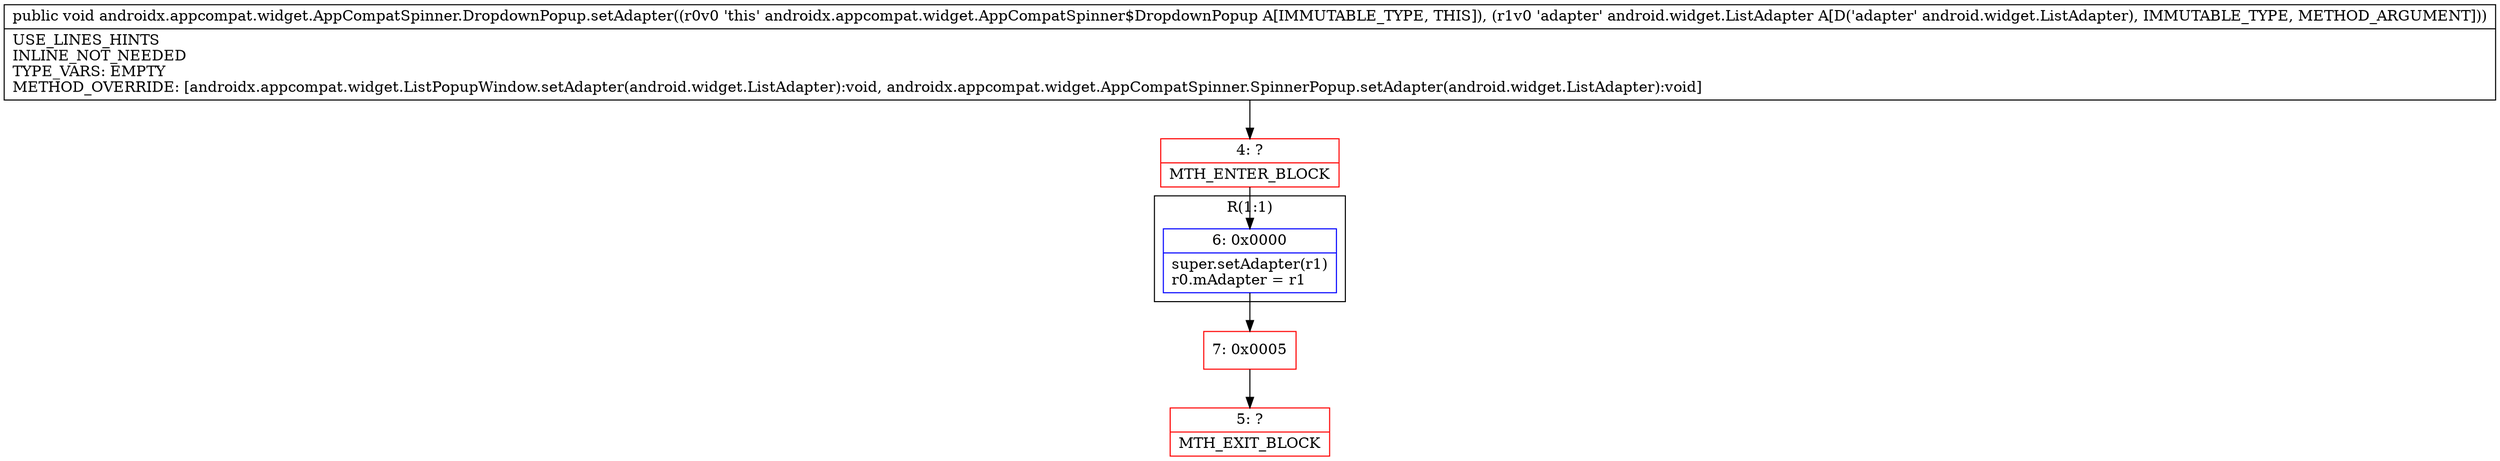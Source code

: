 digraph "CFG forandroidx.appcompat.widget.AppCompatSpinner.DropdownPopup.setAdapter(Landroid\/widget\/ListAdapter;)V" {
subgraph cluster_Region_1468481074 {
label = "R(1:1)";
node [shape=record,color=blue];
Node_6 [shape=record,label="{6\:\ 0x0000|super.setAdapter(r1)\lr0.mAdapter = r1\l}"];
}
Node_4 [shape=record,color=red,label="{4\:\ ?|MTH_ENTER_BLOCK\l}"];
Node_7 [shape=record,color=red,label="{7\:\ 0x0005}"];
Node_5 [shape=record,color=red,label="{5\:\ ?|MTH_EXIT_BLOCK\l}"];
MethodNode[shape=record,label="{public void androidx.appcompat.widget.AppCompatSpinner.DropdownPopup.setAdapter((r0v0 'this' androidx.appcompat.widget.AppCompatSpinner$DropdownPopup A[IMMUTABLE_TYPE, THIS]), (r1v0 'adapter' android.widget.ListAdapter A[D('adapter' android.widget.ListAdapter), IMMUTABLE_TYPE, METHOD_ARGUMENT]))  | USE_LINES_HINTS\lINLINE_NOT_NEEDED\lTYPE_VARS: EMPTY\lMETHOD_OVERRIDE: [androidx.appcompat.widget.ListPopupWindow.setAdapter(android.widget.ListAdapter):void, androidx.appcompat.widget.AppCompatSpinner.SpinnerPopup.setAdapter(android.widget.ListAdapter):void]\l}"];
MethodNode -> Node_4;Node_6 -> Node_7;
Node_4 -> Node_6;
Node_7 -> Node_5;
}

